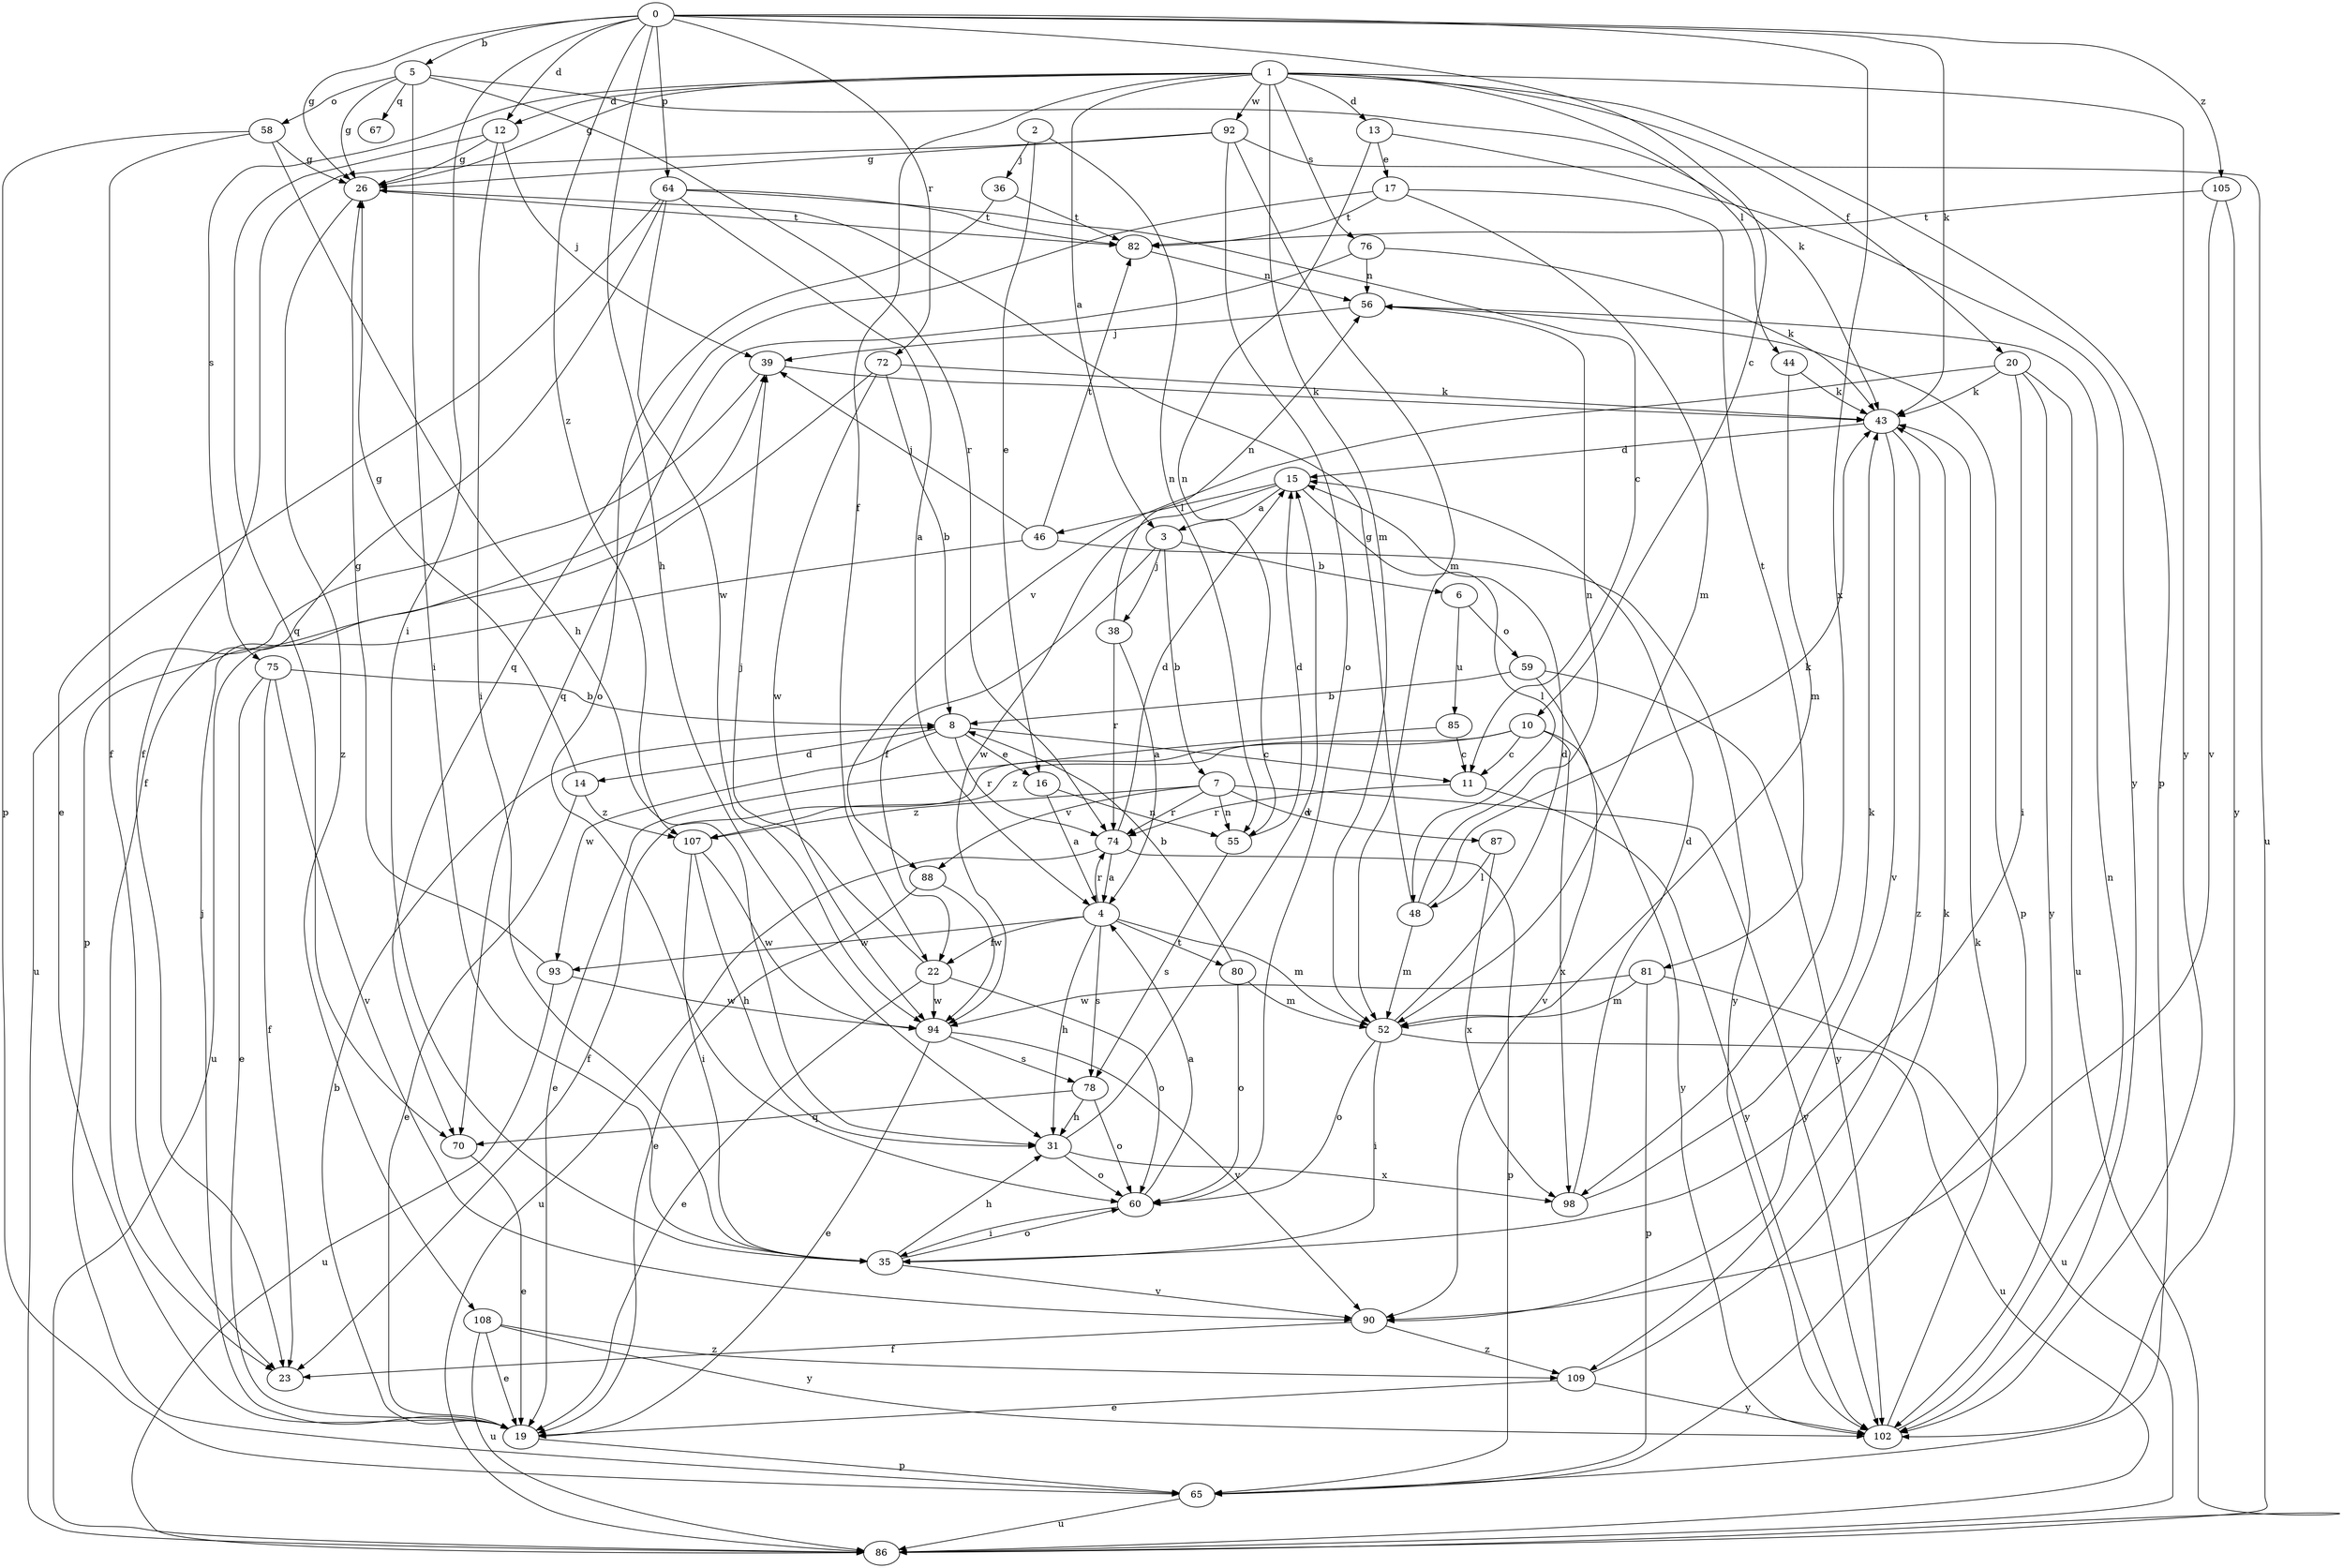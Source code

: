 strict digraph  {
0;
1;
2;
3;
4;
5;
6;
7;
8;
10;
11;
12;
13;
14;
15;
16;
17;
19;
20;
22;
23;
26;
31;
35;
36;
38;
39;
43;
44;
46;
48;
52;
55;
56;
58;
59;
60;
64;
65;
67;
70;
72;
74;
75;
76;
78;
80;
81;
82;
85;
86;
87;
88;
90;
92;
93;
94;
98;
102;
105;
107;
108;
109;
0 -> 5  [label=b];
0 -> 10  [label=c];
0 -> 12  [label=d];
0 -> 26  [label=g];
0 -> 31  [label=h];
0 -> 35  [label=i];
0 -> 43  [label=k];
0 -> 64  [label=p];
0 -> 72  [label=r];
0 -> 98  [label=x];
0 -> 105  [label=z];
0 -> 107  [label=z];
1 -> 3  [label=a];
1 -> 12  [label=d];
1 -> 13  [label=d];
1 -> 20  [label=f];
1 -> 22  [label=f];
1 -> 26  [label=g];
1 -> 44  [label=l];
1 -> 52  [label=m];
1 -> 65  [label=p];
1 -> 75  [label=s];
1 -> 76  [label=s];
1 -> 92  [label=w];
1 -> 102  [label=y];
2 -> 16  [label=e];
2 -> 36  [label=j];
2 -> 55  [label=n];
3 -> 6  [label=b];
3 -> 7  [label=b];
3 -> 22  [label=f];
3 -> 38  [label=j];
4 -> 22  [label=f];
4 -> 31  [label=h];
4 -> 52  [label=m];
4 -> 74  [label=r];
4 -> 78  [label=s];
4 -> 80  [label=t];
4 -> 93  [label=w];
5 -> 26  [label=g];
5 -> 35  [label=i];
5 -> 43  [label=k];
5 -> 58  [label=o];
5 -> 67  [label=q];
5 -> 74  [label=r];
6 -> 59  [label=o];
6 -> 85  [label=u];
7 -> 55  [label=n];
7 -> 74  [label=r];
7 -> 87  [label=v];
7 -> 88  [label=v];
7 -> 102  [label=y];
7 -> 107  [label=z];
8 -> 11  [label=c];
8 -> 14  [label=d];
8 -> 16  [label=e];
8 -> 74  [label=r];
8 -> 93  [label=w];
10 -> 11  [label=c];
10 -> 23  [label=f];
10 -> 98  [label=x];
10 -> 102  [label=y];
10 -> 107  [label=z];
11 -> 74  [label=r];
11 -> 102  [label=y];
12 -> 26  [label=g];
12 -> 35  [label=i];
12 -> 39  [label=j];
12 -> 70  [label=q];
13 -> 17  [label=e];
13 -> 55  [label=n];
13 -> 102  [label=y];
14 -> 19  [label=e];
14 -> 26  [label=g];
14 -> 107  [label=z];
15 -> 3  [label=a];
15 -> 46  [label=l];
15 -> 48  [label=l];
15 -> 94  [label=w];
16 -> 4  [label=a];
16 -> 55  [label=n];
17 -> 52  [label=m];
17 -> 70  [label=q];
17 -> 81  [label=t];
17 -> 82  [label=t];
19 -> 8  [label=b];
19 -> 39  [label=j];
19 -> 65  [label=p];
20 -> 35  [label=i];
20 -> 43  [label=k];
20 -> 86  [label=u];
20 -> 88  [label=v];
20 -> 102  [label=y];
22 -> 19  [label=e];
22 -> 39  [label=j];
22 -> 60  [label=o];
22 -> 94  [label=w];
26 -> 82  [label=t];
26 -> 108  [label=z];
31 -> 15  [label=d];
31 -> 60  [label=o];
31 -> 98  [label=x];
35 -> 31  [label=h];
35 -> 60  [label=o];
35 -> 90  [label=v];
36 -> 60  [label=o];
36 -> 82  [label=t];
38 -> 4  [label=a];
38 -> 56  [label=n];
38 -> 74  [label=r];
39 -> 43  [label=k];
39 -> 86  [label=u];
43 -> 15  [label=d];
43 -> 90  [label=v];
43 -> 109  [label=z];
44 -> 43  [label=k];
44 -> 52  [label=m];
46 -> 39  [label=j];
46 -> 82  [label=t];
46 -> 86  [label=u];
46 -> 102  [label=y];
48 -> 26  [label=g];
48 -> 43  [label=k];
48 -> 52  [label=m];
48 -> 56  [label=n];
52 -> 15  [label=d];
52 -> 35  [label=i];
52 -> 60  [label=o];
52 -> 86  [label=u];
55 -> 15  [label=d];
55 -> 78  [label=s];
56 -> 39  [label=j];
56 -> 65  [label=p];
58 -> 23  [label=f];
58 -> 26  [label=g];
58 -> 31  [label=h];
58 -> 65  [label=p];
59 -> 8  [label=b];
59 -> 90  [label=v];
59 -> 102  [label=y];
60 -> 4  [label=a];
60 -> 35  [label=i];
64 -> 4  [label=a];
64 -> 11  [label=c];
64 -> 19  [label=e];
64 -> 23  [label=f];
64 -> 82  [label=t];
64 -> 94  [label=w];
65 -> 86  [label=u];
70 -> 19  [label=e];
72 -> 8  [label=b];
72 -> 43  [label=k];
72 -> 65  [label=p];
72 -> 94  [label=w];
74 -> 4  [label=a];
74 -> 15  [label=d];
74 -> 65  [label=p];
74 -> 86  [label=u];
75 -> 8  [label=b];
75 -> 19  [label=e];
75 -> 23  [label=f];
75 -> 90  [label=v];
76 -> 43  [label=k];
76 -> 56  [label=n];
76 -> 70  [label=q];
78 -> 31  [label=h];
78 -> 60  [label=o];
78 -> 70  [label=q];
80 -> 8  [label=b];
80 -> 52  [label=m];
80 -> 60  [label=o];
81 -> 52  [label=m];
81 -> 65  [label=p];
81 -> 86  [label=u];
81 -> 94  [label=w];
82 -> 56  [label=n];
85 -> 11  [label=c];
85 -> 19  [label=e];
87 -> 48  [label=l];
87 -> 98  [label=x];
88 -> 19  [label=e];
88 -> 94  [label=w];
90 -> 23  [label=f];
90 -> 109  [label=z];
92 -> 23  [label=f];
92 -> 26  [label=g];
92 -> 52  [label=m];
92 -> 60  [label=o];
92 -> 86  [label=u];
93 -> 26  [label=g];
93 -> 86  [label=u];
93 -> 94  [label=w];
94 -> 19  [label=e];
94 -> 78  [label=s];
94 -> 90  [label=v];
98 -> 15  [label=d];
98 -> 43  [label=k];
102 -> 43  [label=k];
102 -> 56  [label=n];
105 -> 82  [label=t];
105 -> 90  [label=v];
105 -> 102  [label=y];
107 -> 31  [label=h];
107 -> 35  [label=i];
107 -> 94  [label=w];
108 -> 19  [label=e];
108 -> 86  [label=u];
108 -> 102  [label=y];
108 -> 109  [label=z];
109 -> 19  [label=e];
109 -> 43  [label=k];
109 -> 102  [label=y];
}
